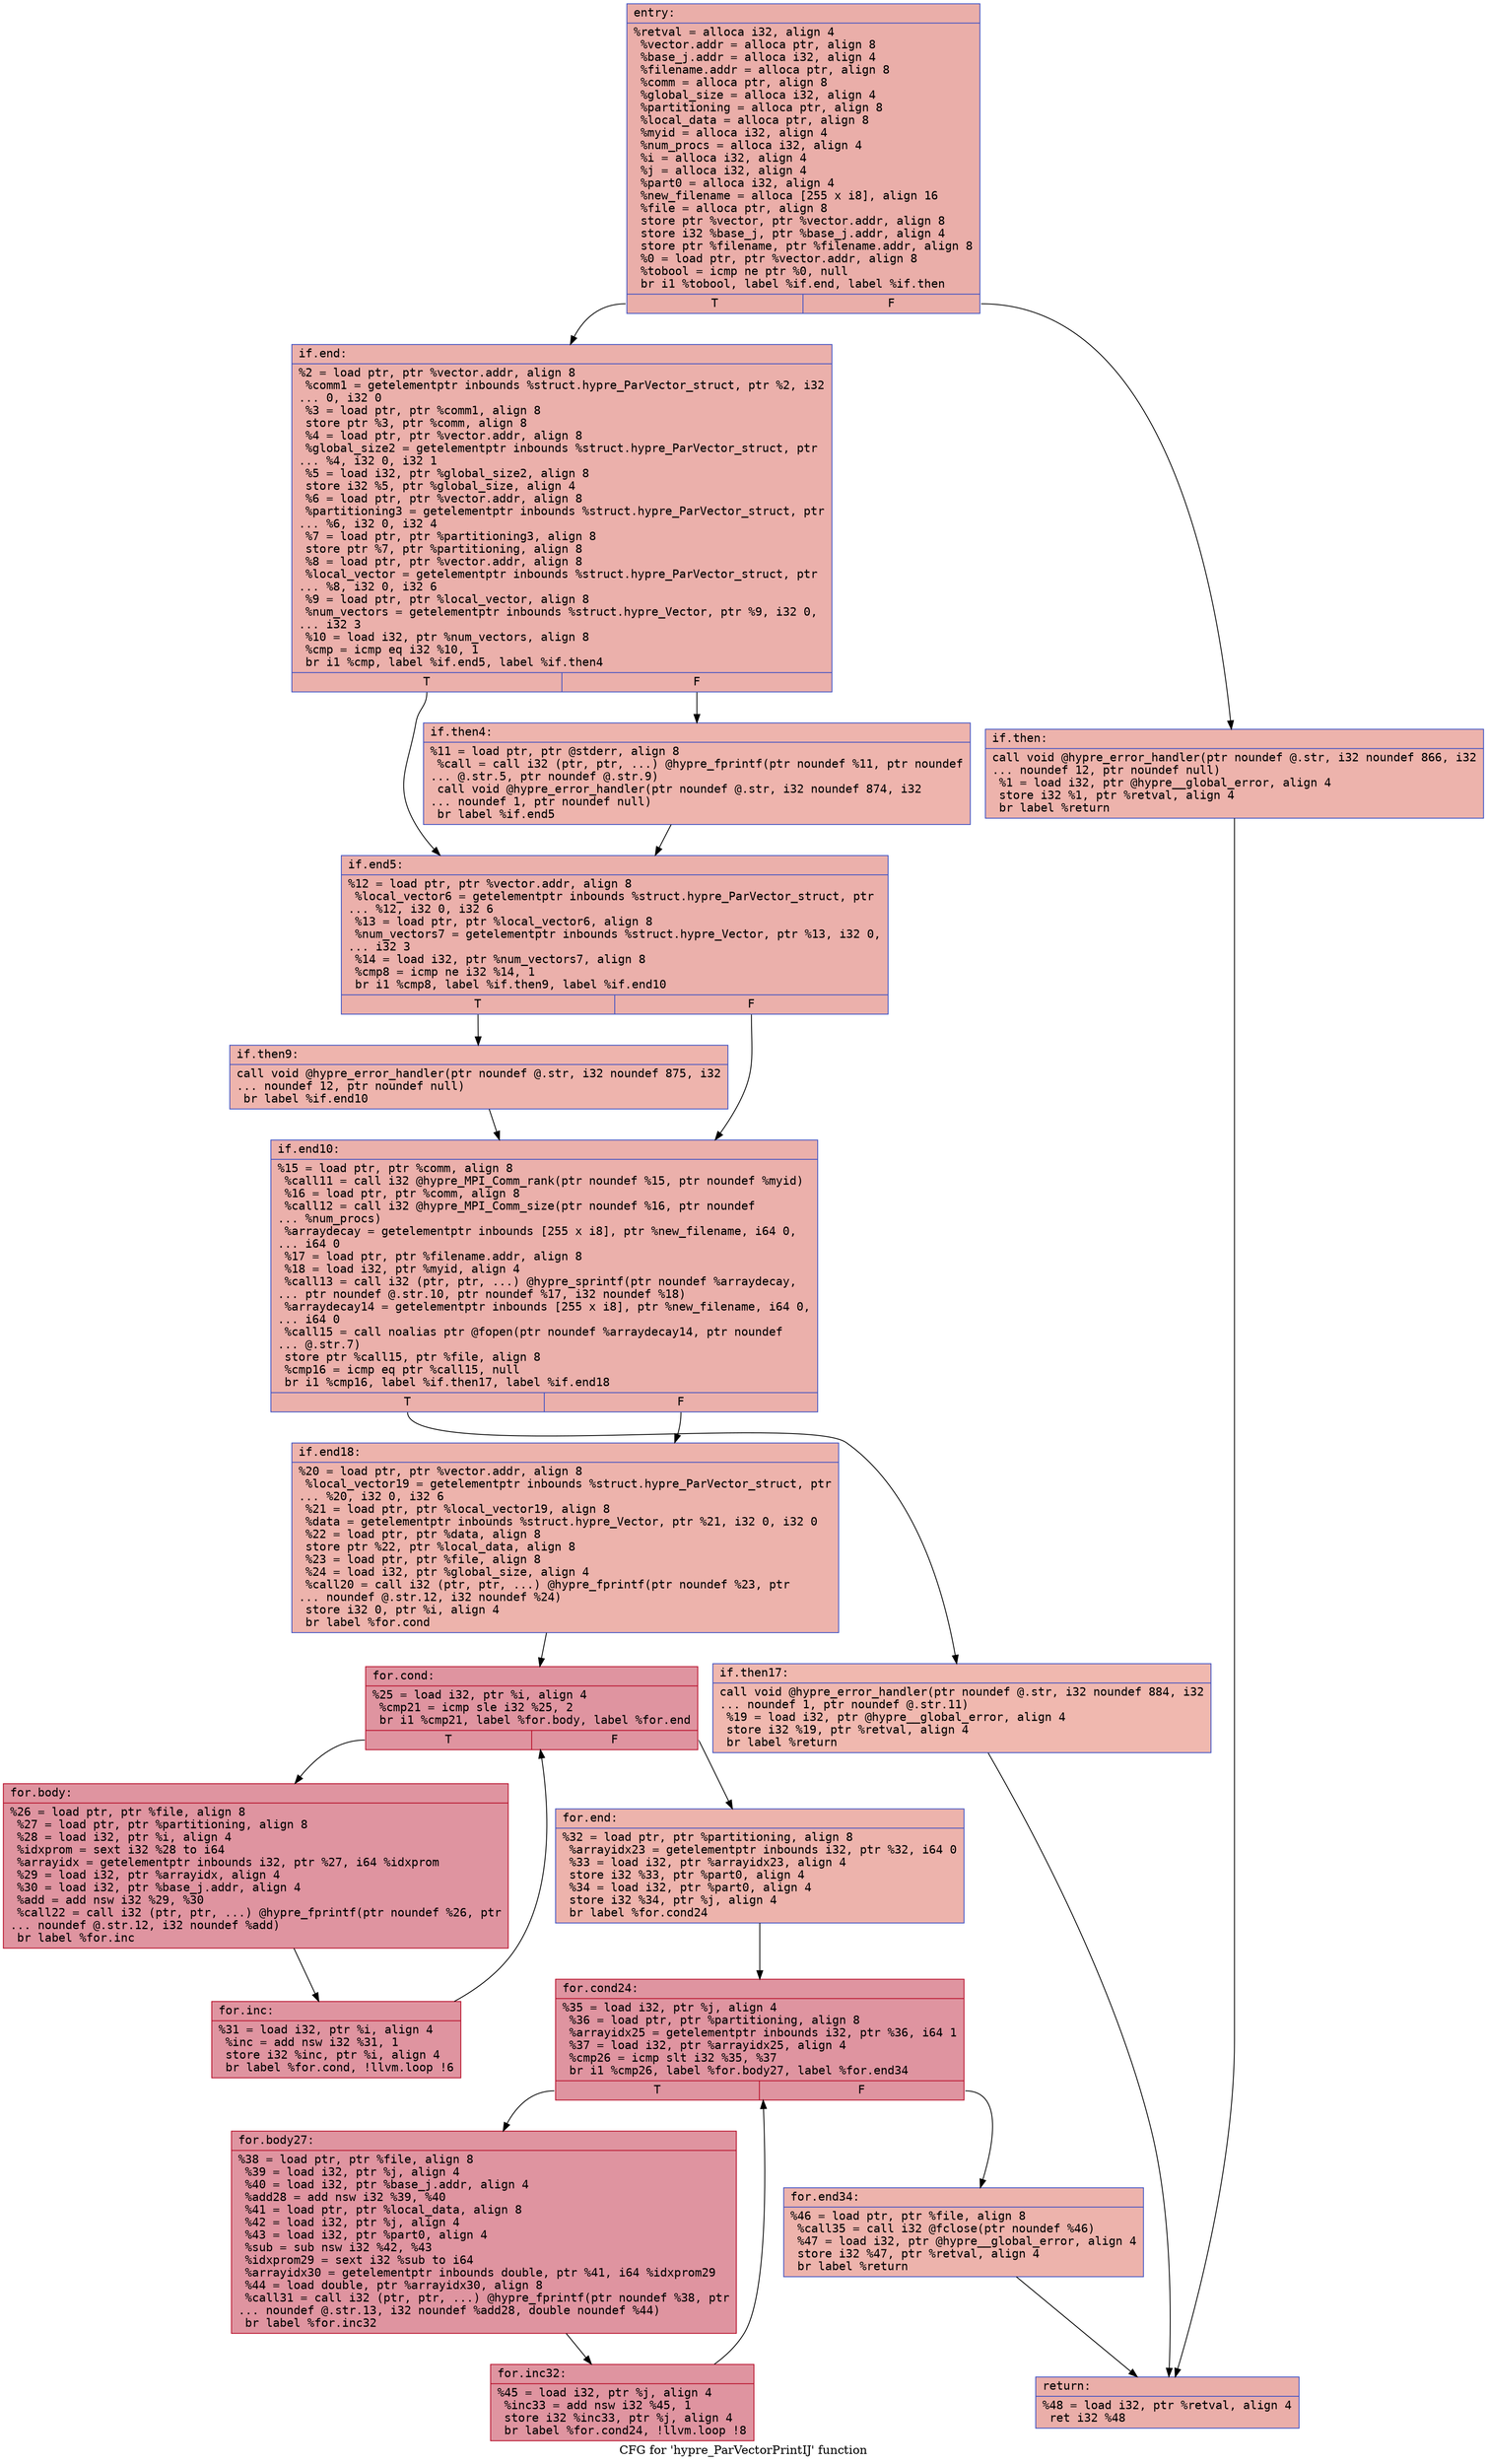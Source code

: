 digraph "CFG for 'hypre_ParVectorPrintIJ' function" {
	label="CFG for 'hypre_ParVectorPrintIJ' function";

	Node0x556ffb6ad360 [shape=record,color="#3d50c3ff", style=filled, fillcolor="#d0473d70" fontname="Courier",label="{entry:\l|  %retval = alloca i32, align 4\l  %vector.addr = alloca ptr, align 8\l  %base_j.addr = alloca i32, align 4\l  %filename.addr = alloca ptr, align 8\l  %comm = alloca ptr, align 8\l  %global_size = alloca i32, align 4\l  %partitioning = alloca ptr, align 8\l  %local_data = alloca ptr, align 8\l  %myid = alloca i32, align 4\l  %num_procs = alloca i32, align 4\l  %i = alloca i32, align 4\l  %j = alloca i32, align 4\l  %part0 = alloca i32, align 4\l  %new_filename = alloca [255 x i8], align 16\l  %file = alloca ptr, align 8\l  store ptr %vector, ptr %vector.addr, align 8\l  store i32 %base_j, ptr %base_j.addr, align 4\l  store ptr %filename, ptr %filename.addr, align 8\l  %0 = load ptr, ptr %vector.addr, align 8\l  %tobool = icmp ne ptr %0, null\l  br i1 %tobool, label %if.end, label %if.then\l|{<s0>T|<s1>F}}"];
	Node0x556ffb6ad360:s0 -> Node0x556ffb6ae0e0[tooltip="entry -> if.end\nProbability 62.50%" ];
	Node0x556ffb6ad360:s1 -> Node0x556ffb6ae150[tooltip="entry -> if.then\nProbability 37.50%" ];
	Node0x556ffb6ae150 [shape=record,color="#3d50c3ff", style=filled, fillcolor="#d6524470" fontname="Courier",label="{if.then:\l|  call void @hypre_error_handler(ptr noundef @.str, i32 noundef 866, i32\l... noundef 12, ptr noundef null)\l  %1 = load i32, ptr @hypre__global_error, align 4\l  store i32 %1, ptr %retval, align 4\l  br label %return\l}"];
	Node0x556ffb6ae150 -> Node0x556ffb6ae5b0[tooltip="if.then -> return\nProbability 100.00%" ];
	Node0x556ffb6ae0e0 [shape=record,color="#3d50c3ff", style=filled, fillcolor="#d24b4070" fontname="Courier",label="{if.end:\l|  %2 = load ptr, ptr %vector.addr, align 8\l  %comm1 = getelementptr inbounds %struct.hypre_ParVector_struct, ptr %2, i32\l... 0, i32 0\l  %3 = load ptr, ptr %comm1, align 8\l  store ptr %3, ptr %comm, align 8\l  %4 = load ptr, ptr %vector.addr, align 8\l  %global_size2 = getelementptr inbounds %struct.hypre_ParVector_struct, ptr\l... %4, i32 0, i32 1\l  %5 = load i32, ptr %global_size2, align 8\l  store i32 %5, ptr %global_size, align 4\l  %6 = load ptr, ptr %vector.addr, align 8\l  %partitioning3 = getelementptr inbounds %struct.hypre_ParVector_struct, ptr\l... %6, i32 0, i32 4\l  %7 = load ptr, ptr %partitioning3, align 8\l  store ptr %7, ptr %partitioning, align 8\l  %8 = load ptr, ptr %vector.addr, align 8\l  %local_vector = getelementptr inbounds %struct.hypre_ParVector_struct, ptr\l... %8, i32 0, i32 6\l  %9 = load ptr, ptr %local_vector, align 8\l  %num_vectors = getelementptr inbounds %struct.hypre_Vector, ptr %9, i32 0,\l... i32 3\l  %10 = load i32, ptr %num_vectors, align 8\l  %cmp = icmp eq i32 %10, 1\l  br i1 %cmp, label %if.end5, label %if.then4\l|{<s0>T|<s1>F}}"];
	Node0x556ffb6ae0e0:s0 -> Node0x556ffb6af320[tooltip="if.end -> if.end5\nProbability 50.00%" ];
	Node0x556ffb6ae0e0:s1 -> Node0x556ffb6af390[tooltip="if.end -> if.then4\nProbability 50.00%" ];
	Node0x556ffb6af390 [shape=record,color="#3d50c3ff", style=filled, fillcolor="#d8564670" fontname="Courier",label="{if.then4:\l|  %11 = load ptr, ptr @stderr, align 8\l  %call = call i32 (ptr, ptr, ...) @hypre_fprintf(ptr noundef %11, ptr noundef\l... @.str.5, ptr noundef @.str.9)\l  call void @hypre_error_handler(ptr noundef @.str, i32 noundef 874, i32\l... noundef 1, ptr noundef null)\l  br label %if.end5\l}"];
	Node0x556ffb6af390 -> Node0x556ffb6af320[tooltip="if.then4 -> if.end5\nProbability 100.00%" ];
	Node0x556ffb6af320 [shape=record,color="#3d50c3ff", style=filled, fillcolor="#d24b4070" fontname="Courier",label="{if.end5:\l|  %12 = load ptr, ptr %vector.addr, align 8\l  %local_vector6 = getelementptr inbounds %struct.hypre_ParVector_struct, ptr\l... %12, i32 0, i32 6\l  %13 = load ptr, ptr %local_vector6, align 8\l  %num_vectors7 = getelementptr inbounds %struct.hypre_Vector, ptr %13, i32 0,\l... i32 3\l  %14 = load i32, ptr %num_vectors7, align 8\l  %cmp8 = icmp ne i32 %14, 1\l  br i1 %cmp8, label %if.then9, label %if.end10\l|{<s0>T|<s1>F}}"];
	Node0x556ffb6af320:s0 -> Node0x556ffb6afbd0[tooltip="if.end5 -> if.then9\nProbability 50.00%" ];
	Node0x556ffb6af320:s1 -> Node0x556ffb6afc50[tooltip="if.end5 -> if.end10\nProbability 50.00%" ];
	Node0x556ffb6afbd0 [shape=record,color="#3d50c3ff", style=filled, fillcolor="#d8564670" fontname="Courier",label="{if.then9:\l|  call void @hypre_error_handler(ptr noundef @.str, i32 noundef 875, i32\l... noundef 12, ptr noundef null)\l  br label %if.end10\l}"];
	Node0x556ffb6afbd0 -> Node0x556ffb6afc50[tooltip="if.then9 -> if.end10\nProbability 100.00%" ];
	Node0x556ffb6afc50 [shape=record,color="#3d50c3ff", style=filled, fillcolor="#d24b4070" fontname="Courier",label="{if.end10:\l|  %15 = load ptr, ptr %comm, align 8\l  %call11 = call i32 @hypre_MPI_Comm_rank(ptr noundef %15, ptr noundef %myid)\l  %16 = load ptr, ptr %comm, align 8\l  %call12 = call i32 @hypre_MPI_Comm_size(ptr noundef %16, ptr noundef\l... %num_procs)\l  %arraydecay = getelementptr inbounds [255 x i8], ptr %new_filename, i64 0,\l... i64 0\l  %17 = load ptr, ptr %filename.addr, align 8\l  %18 = load i32, ptr %myid, align 4\l  %call13 = call i32 (ptr, ptr, ...) @hypre_sprintf(ptr noundef %arraydecay,\l... ptr noundef @.str.10, ptr noundef %17, i32 noundef %18)\l  %arraydecay14 = getelementptr inbounds [255 x i8], ptr %new_filename, i64 0,\l... i64 0\l  %call15 = call noalias ptr @fopen(ptr noundef %arraydecay14, ptr noundef\l... @.str.7)\l  store ptr %call15, ptr %file, align 8\l  %cmp16 = icmp eq ptr %call15, null\l  br i1 %cmp16, label %if.then17, label %if.end18\l|{<s0>T|<s1>F}}"];
	Node0x556ffb6afc50:s0 -> Node0x556ffb6b0980[tooltip="if.end10 -> if.then17\nProbability 37.50%" ];
	Node0x556ffb6afc50:s1 -> Node0x556ffb6b0a00[tooltip="if.end10 -> if.end18\nProbability 62.50%" ];
	Node0x556ffb6b0980 [shape=record,color="#3d50c3ff", style=filled, fillcolor="#dc5d4a70" fontname="Courier",label="{if.then17:\l|  call void @hypre_error_handler(ptr noundef @.str, i32 noundef 884, i32\l... noundef 1, ptr noundef @.str.11)\l  %19 = load i32, ptr @hypre__global_error, align 4\l  store i32 %19, ptr %retval, align 4\l  br label %return\l}"];
	Node0x556ffb6b0980 -> Node0x556ffb6ae5b0[tooltip="if.then17 -> return\nProbability 100.00%" ];
	Node0x556ffb6b0a00 [shape=record,color="#3d50c3ff", style=filled, fillcolor="#d6524470" fontname="Courier",label="{if.end18:\l|  %20 = load ptr, ptr %vector.addr, align 8\l  %local_vector19 = getelementptr inbounds %struct.hypre_ParVector_struct, ptr\l... %20, i32 0, i32 6\l  %21 = load ptr, ptr %local_vector19, align 8\l  %data = getelementptr inbounds %struct.hypre_Vector, ptr %21, i32 0, i32 0\l  %22 = load ptr, ptr %data, align 8\l  store ptr %22, ptr %local_data, align 8\l  %23 = load ptr, ptr %file, align 8\l  %24 = load i32, ptr %global_size, align 4\l  %call20 = call i32 (ptr, ptr, ...) @hypre_fprintf(ptr noundef %23, ptr\l... noundef @.str.12, i32 noundef %24)\l  store i32 0, ptr %i, align 4\l  br label %for.cond\l}"];
	Node0x556ffb6b0a00 -> Node0x556ffb6aeab0[tooltip="if.end18 -> for.cond\nProbability 100.00%" ];
	Node0x556ffb6aeab0 [shape=record,color="#b70d28ff", style=filled, fillcolor="#b70d2870" fontname="Courier",label="{for.cond:\l|  %25 = load i32, ptr %i, align 4\l  %cmp21 = icmp sle i32 %25, 2\l  br i1 %cmp21, label %for.body, label %for.end\l|{<s0>T|<s1>F}}"];
	Node0x556ffb6aeab0:s0 -> Node0x556ffb6aeca0[tooltip="for.cond -> for.body\nProbability 96.88%" ];
	Node0x556ffb6aeab0:s1 -> Node0x556ffb6b19f0[tooltip="for.cond -> for.end\nProbability 3.12%" ];
	Node0x556ffb6aeca0 [shape=record,color="#b70d28ff", style=filled, fillcolor="#b70d2870" fontname="Courier",label="{for.body:\l|  %26 = load ptr, ptr %file, align 8\l  %27 = load ptr, ptr %partitioning, align 8\l  %28 = load i32, ptr %i, align 4\l  %idxprom = sext i32 %28 to i64\l  %arrayidx = getelementptr inbounds i32, ptr %27, i64 %idxprom\l  %29 = load i32, ptr %arrayidx, align 4\l  %30 = load i32, ptr %base_j.addr, align 4\l  %add = add nsw i32 %29, %30\l  %call22 = call i32 (ptr, ptr, ...) @hypre_fprintf(ptr noundef %26, ptr\l... noundef @.str.12, i32 noundef %add)\l  br label %for.inc\l}"];
	Node0x556ffb6aeca0 -> Node0x556ffb6b20f0[tooltip="for.body -> for.inc\nProbability 100.00%" ];
	Node0x556ffb6b20f0 [shape=record,color="#b70d28ff", style=filled, fillcolor="#b70d2870" fontname="Courier",label="{for.inc:\l|  %31 = load i32, ptr %i, align 4\l  %inc = add nsw i32 %31, 1\l  store i32 %inc, ptr %i, align 4\l  br label %for.cond, !llvm.loop !6\l}"];
	Node0x556ffb6b20f0 -> Node0x556ffb6aeab0[tooltip="for.inc -> for.cond\nProbability 100.00%" ];
	Node0x556ffb6b19f0 [shape=record,color="#3d50c3ff", style=filled, fillcolor="#d6524470" fontname="Courier",label="{for.end:\l|  %32 = load ptr, ptr %partitioning, align 8\l  %arrayidx23 = getelementptr inbounds i32, ptr %32, i64 0\l  %33 = load i32, ptr %arrayidx23, align 4\l  store i32 %33, ptr %part0, align 4\l  %34 = load i32, ptr %part0, align 4\l  store i32 %34, ptr %j, align 4\l  br label %for.cond24\l}"];
	Node0x556ffb6b19f0 -> Node0x556ffb6b28f0[tooltip="for.end -> for.cond24\nProbability 100.00%" ];
	Node0x556ffb6b28f0 [shape=record,color="#b70d28ff", style=filled, fillcolor="#b70d2870" fontname="Courier",label="{for.cond24:\l|  %35 = load i32, ptr %j, align 4\l  %36 = load ptr, ptr %partitioning, align 8\l  %arrayidx25 = getelementptr inbounds i32, ptr %36, i64 1\l  %37 = load i32, ptr %arrayidx25, align 4\l  %cmp26 = icmp slt i32 %35, %37\l  br i1 %cmp26, label %for.body27, label %for.end34\l|{<s0>T|<s1>F}}"];
	Node0x556ffb6b28f0:s0 -> Node0x556ffb6b2ce0[tooltip="for.cond24 -> for.body27\nProbability 96.88%" ];
	Node0x556ffb6b28f0:s1 -> Node0x556ffb6b2d60[tooltip="for.cond24 -> for.end34\nProbability 3.12%" ];
	Node0x556ffb6b2ce0 [shape=record,color="#b70d28ff", style=filled, fillcolor="#b70d2870" fontname="Courier",label="{for.body27:\l|  %38 = load ptr, ptr %file, align 8\l  %39 = load i32, ptr %j, align 4\l  %40 = load i32, ptr %base_j.addr, align 4\l  %add28 = add nsw i32 %39, %40\l  %41 = load ptr, ptr %local_data, align 8\l  %42 = load i32, ptr %j, align 4\l  %43 = load i32, ptr %part0, align 4\l  %sub = sub nsw i32 %42, %43\l  %idxprom29 = sext i32 %sub to i64\l  %arrayidx30 = getelementptr inbounds double, ptr %41, i64 %idxprom29\l  %44 = load double, ptr %arrayidx30, align 8\l  %call31 = call i32 (ptr, ptr, ...) @hypre_fprintf(ptr noundef %38, ptr\l... noundef @.str.13, i32 noundef %add28, double noundef %44)\l  br label %for.inc32\l}"];
	Node0x556ffb6b2ce0 -> Node0x556ffb6b3650[tooltip="for.body27 -> for.inc32\nProbability 100.00%" ];
	Node0x556ffb6b3650 [shape=record,color="#b70d28ff", style=filled, fillcolor="#b70d2870" fontname="Courier",label="{for.inc32:\l|  %45 = load i32, ptr %j, align 4\l  %inc33 = add nsw i32 %45, 1\l  store i32 %inc33, ptr %j, align 4\l  br label %for.cond24, !llvm.loop !8\l}"];
	Node0x556ffb6b3650 -> Node0x556ffb6b28f0[tooltip="for.inc32 -> for.cond24\nProbability 100.00%" ];
	Node0x556ffb6b2d60 [shape=record,color="#3d50c3ff", style=filled, fillcolor="#d6524470" fontname="Courier",label="{for.end34:\l|  %46 = load ptr, ptr %file, align 8\l  %call35 = call i32 @fclose(ptr noundef %46)\l  %47 = load i32, ptr @hypre__global_error, align 4\l  store i32 %47, ptr %retval, align 4\l  br label %return\l}"];
	Node0x556ffb6b2d60 -> Node0x556ffb6ae5b0[tooltip="for.end34 -> return\nProbability 100.00%" ];
	Node0x556ffb6ae5b0 [shape=record,color="#3d50c3ff", style=filled, fillcolor="#d0473d70" fontname="Courier",label="{return:\l|  %48 = load i32, ptr %retval, align 4\l  ret i32 %48\l}"];
}

